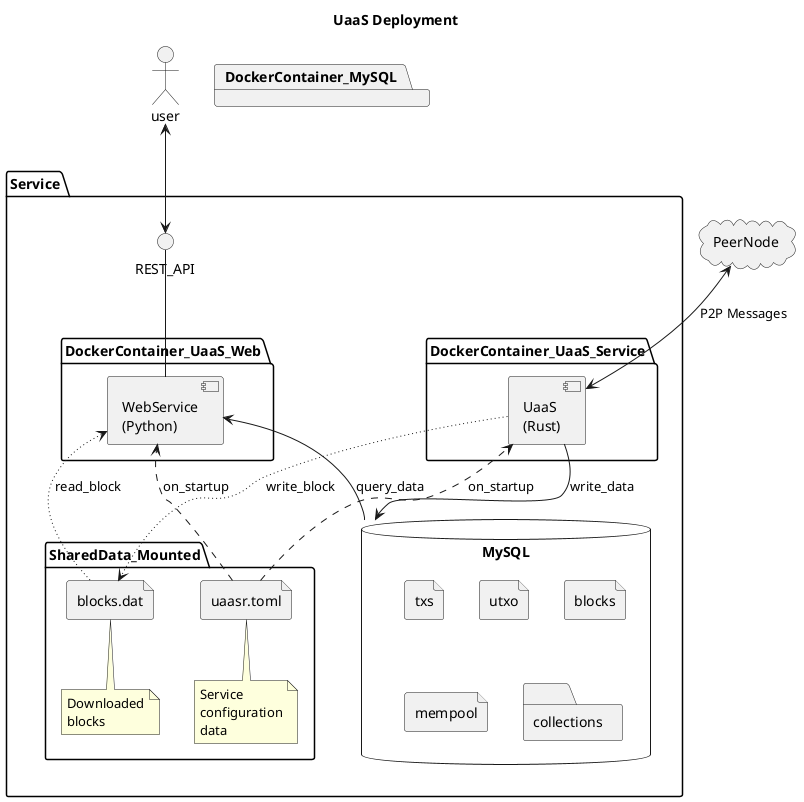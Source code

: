 @startuml
Title UaaS Deployment
' left to right direction

actor user
cloud PeerNode

package Service {
    () "REST_API"

    package DockerContainer_UaaS_Web {
        component "WebService\n(Python)" as WebService
    }

    user <--> REST_API
    REST_API -- WebService


    package DockerContainer_UaaS_Service {
        component "UaaS\n(Rust)" as UaaS
    }

    PeerNode <-down-> UaaS: P2P Messages


    package SharedData_Mounted {
        file blocks.dat
        note bottom
        Downloaded
        blocks
        end note

        file uaasr.toml
        note bottom
        Service
        configuration
        data
        end note
    }

    uaasr.toml ..> UaaS :on_startup
    uaasr.toml ..> WebService :on_startup

    UaaS --> MySQL : write_data
    WebService <-- MySQL : query_data

    UaaS ~~> blocks.dat :write_block
    WebService <~~ blocks.dat: read_block

}

package DockerContainer_MySQL {
    database MySQL  {
        file txs
        file utxo
        file blocks
        file mempool
        folder collections
    }
}


@enduml